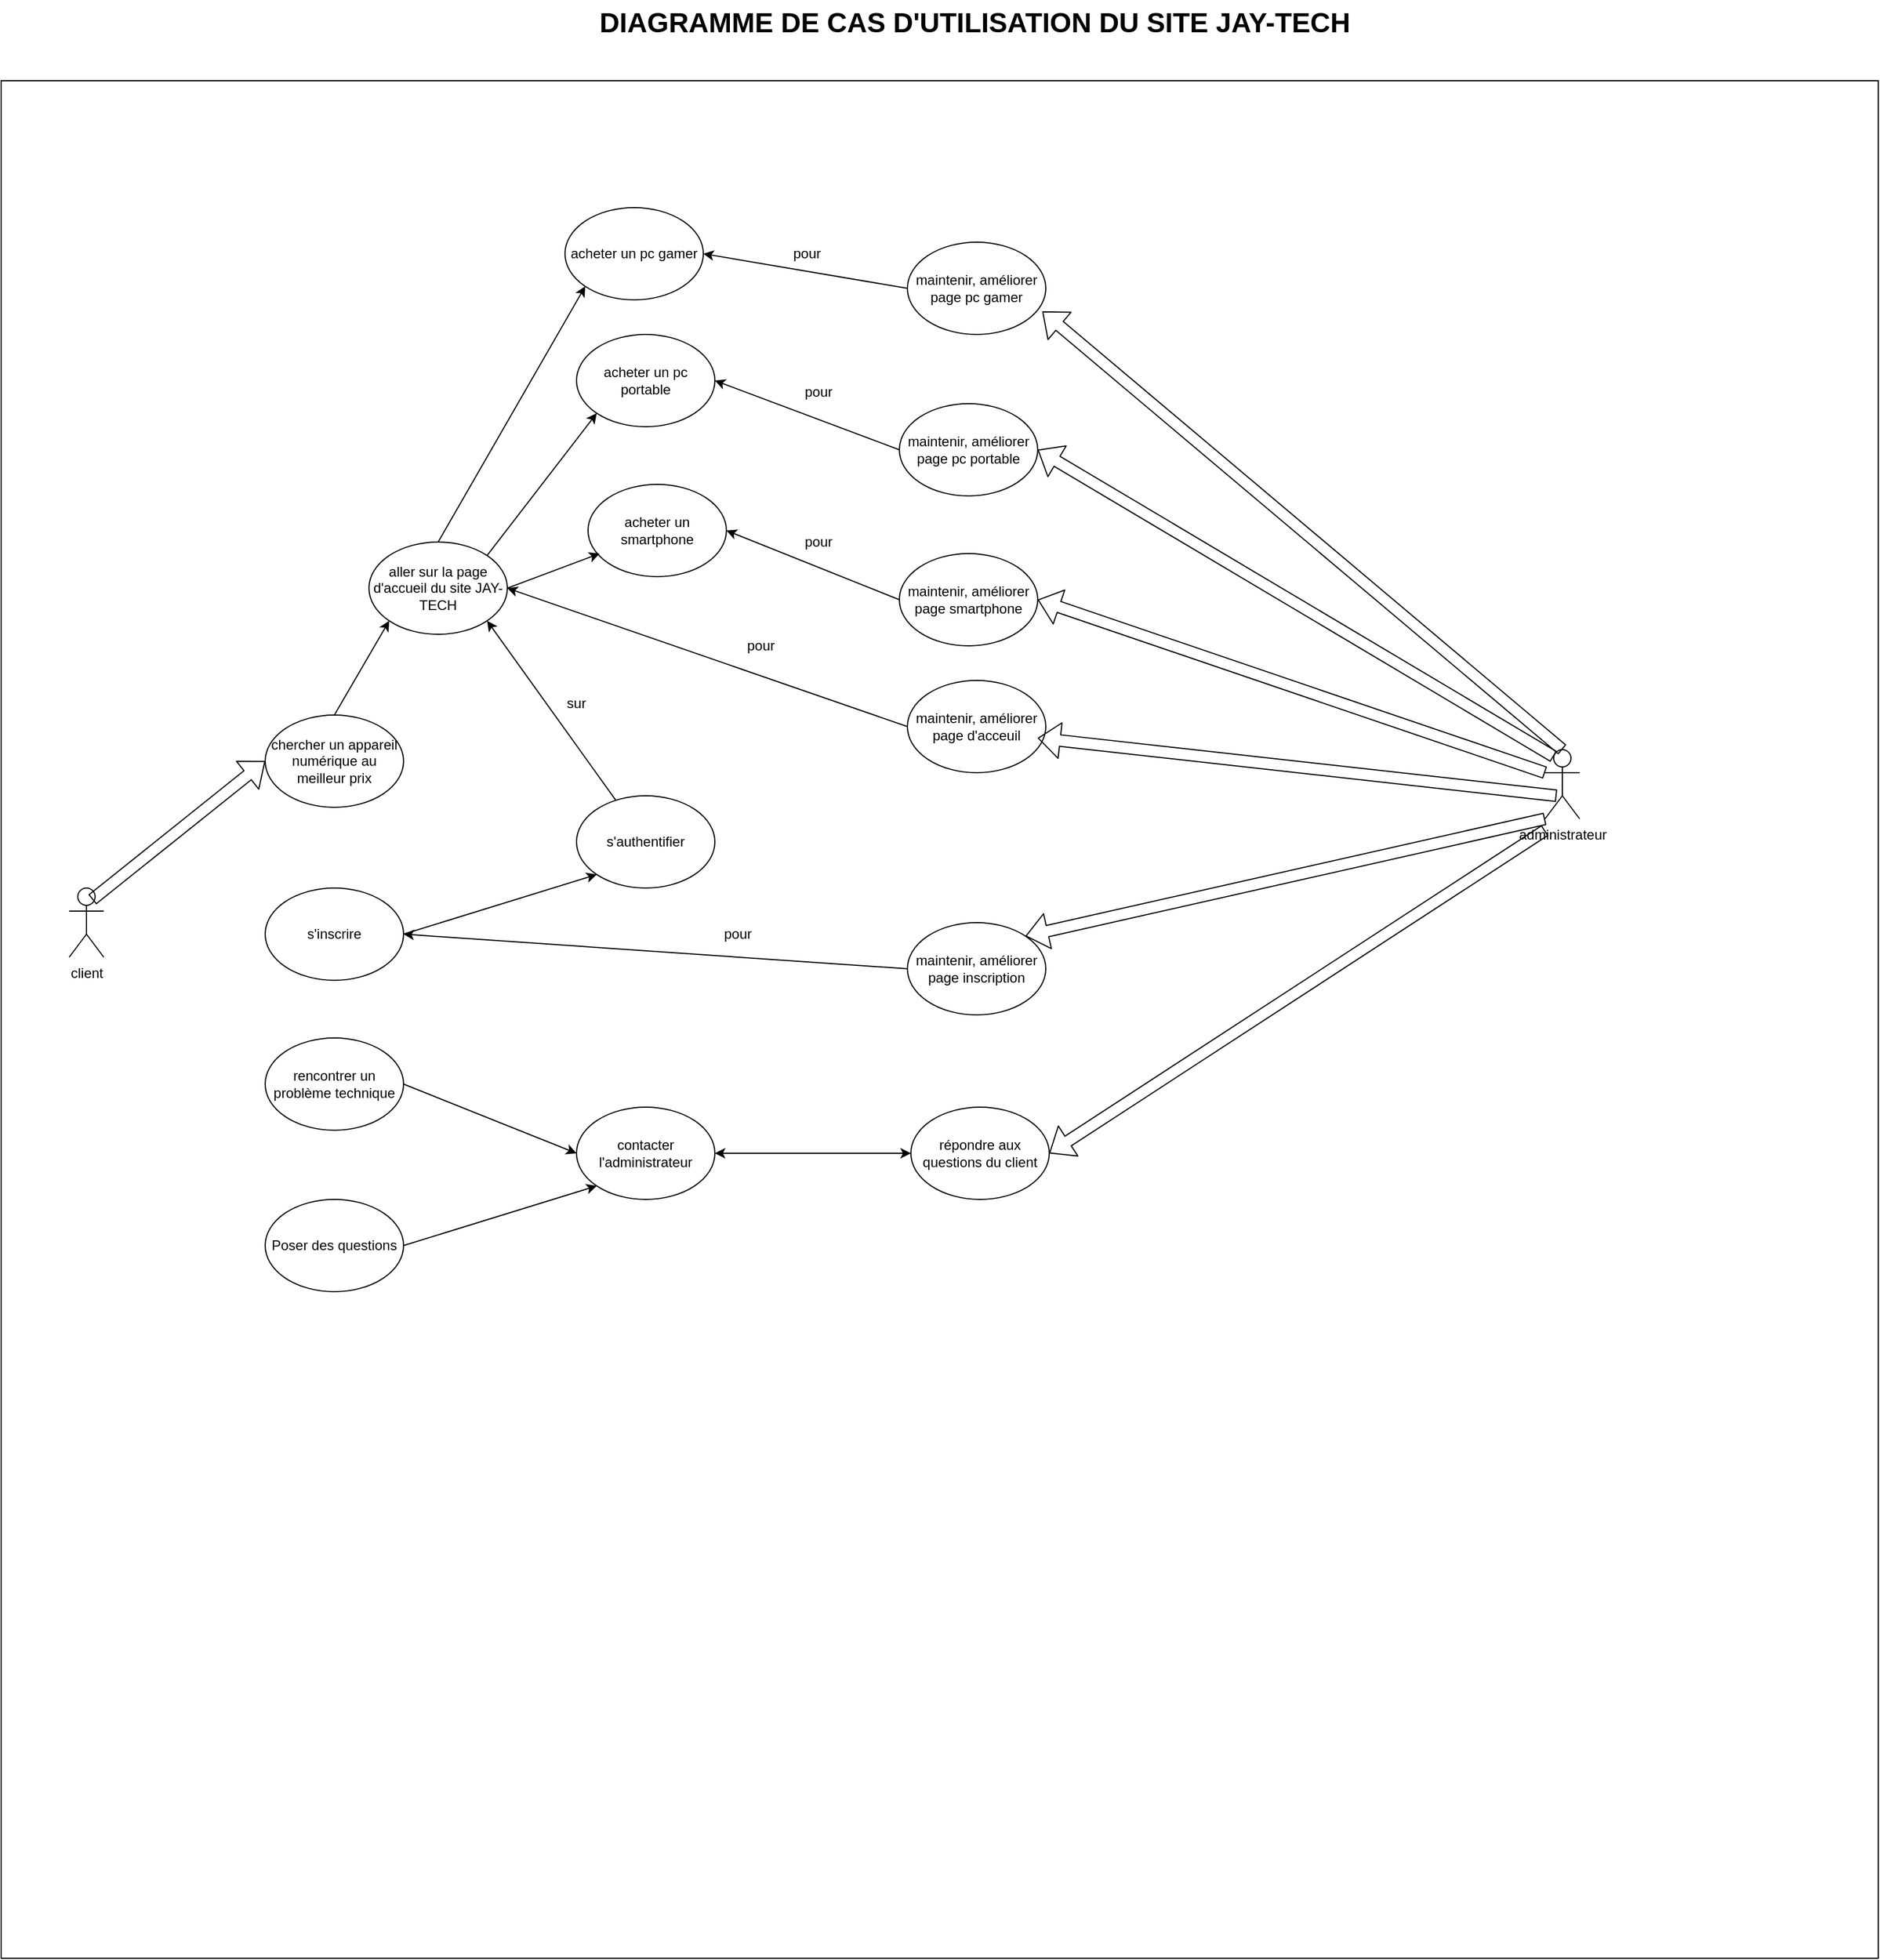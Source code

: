 <mxfile version="14.9.9" type="github">
  <diagram name="Page-1" id="929967ad-93f9-6ef4-fab6-5d389245f69c">
    <mxGraphModel dx="1592" dy="844" grid="1" gridSize="10" guides="1" tooltips="1" connect="1" arrows="1" fold="1" page="1" pageScale="1.5" pageWidth="1169" pageHeight="826" background="none" math="0" shadow="0">
      <root>
        <mxCell id="0" style=";html=1;" />
        <mxCell id="1" style=";html=1;" parent="0" />
        <mxCell id="1672d66443f91eb5-23" value="DIAGRAMME DE CAS D&#39;UTILISATION DU SITE JAY-TECH" style="text;strokeColor=none;fillColor=none;html=1;fontSize=24;fontStyle=1;verticalAlign=middle;align=center;" parent="1" vertex="1">
          <mxGeometry x="120" y="40" width="1510" height="40" as="geometry" />
        </mxCell>
        <mxCell id="gSugVb6bQrnSpipGz4Ar-1" value="" style="whiteSpace=wrap;html=1;aspect=fixed;" parent="1" vertex="1">
          <mxGeometry x="31" y="110" width="1628" height="1628" as="geometry" />
        </mxCell>
        <mxCell id="gSugVb6bQrnSpipGz4Ar-4" value="client" style="shape=umlActor;verticalLabelPosition=bottom;verticalAlign=top;html=1;outlineConnect=0;" parent="1" vertex="1">
          <mxGeometry x="90" y="810" width="30" height="60" as="geometry" />
        </mxCell>
        <mxCell id="gSugVb6bQrnSpipGz4Ar-5" value="aller sur la page d&#39;accueil du site JAY-TECH" style="ellipse;whiteSpace=wrap;html=1;" parent="1" vertex="1">
          <mxGeometry x="350" y="510" width="120" height="80" as="geometry" />
        </mxCell>
        <mxCell id="gSugVb6bQrnSpipGz4Ar-6" value="s&#39;inscrire" style="ellipse;whiteSpace=wrap;html=1;" parent="1" vertex="1">
          <mxGeometry x="260" y="810" width="120" height="80" as="geometry" />
        </mxCell>
        <mxCell id="gSugVb6bQrnSpipGz4Ar-7" value="rencontrer un problème technique" style="ellipse;whiteSpace=wrap;html=1;" parent="1" vertex="1">
          <mxGeometry x="260" y="940" width="120" height="80" as="geometry" />
        </mxCell>
        <mxCell id="gSugVb6bQrnSpipGz4Ar-8" value="Poser des questions" style="ellipse;whiteSpace=wrap;html=1;" parent="1" vertex="1">
          <mxGeometry x="260" y="1080" width="120" height="80" as="geometry" />
        </mxCell>
        <mxCell id="gSugVb6bQrnSpipGz4Ar-23" value="acheter un pc gamer" style="ellipse;whiteSpace=wrap;html=1;" parent="1" vertex="1">
          <mxGeometry x="520" y="220" width="120" height="80" as="geometry" />
        </mxCell>
        <mxCell id="gSugVb6bQrnSpipGz4Ar-24" value="acheter un pc portable" style="ellipse;whiteSpace=wrap;html=1;" parent="1" vertex="1">
          <mxGeometry x="530" y="330" width="120" height="80" as="geometry" />
        </mxCell>
        <mxCell id="gSugVb6bQrnSpipGz4Ar-25" value="acheter un smartphone" style="ellipse;whiteSpace=wrap;html=1;" parent="1" vertex="1">
          <mxGeometry x="540" y="460" width="120" height="80" as="geometry" />
        </mxCell>
        <mxCell id="gSugVb6bQrnSpipGz4Ar-26" value="s&#39;authentifier" style="ellipse;whiteSpace=wrap;html=1;" parent="1" vertex="1">
          <mxGeometry x="530" y="730" width="120" height="80" as="geometry" />
        </mxCell>
        <mxCell id="gSugVb6bQrnSpipGz4Ar-27" value="contacter l&#39;administrateur" style="ellipse;whiteSpace=wrap;html=1;" parent="1" vertex="1">
          <mxGeometry x="530" y="1000" width="120" height="80" as="geometry" />
        </mxCell>
        <mxCell id="gSugVb6bQrnSpipGz4Ar-29" value="" style="endArrow=classic;html=1;entryX=0;entryY=1;entryDx=0;entryDy=0;exitX=1;exitY=0;exitDx=0;exitDy=0;" parent="1" source="gSugVb6bQrnSpipGz4Ar-5" target="gSugVb6bQrnSpipGz4Ar-24" edge="1">
          <mxGeometry width="50" height="50" relative="1" as="geometry">
            <mxPoint x="390" y="610" as="sourcePoint" />
            <mxPoint x="440" y="560" as="targetPoint" />
          </mxGeometry>
        </mxCell>
        <mxCell id="gSugVb6bQrnSpipGz4Ar-30" value="" style="endArrow=classic;html=1;exitX=1;exitY=0.5;exitDx=0;exitDy=0;" parent="1" source="gSugVb6bQrnSpipGz4Ar-5" edge="1">
          <mxGeometry width="50" height="50" relative="1" as="geometry">
            <mxPoint x="1010" y="830" as="sourcePoint" />
            <mxPoint x="550" y="520" as="targetPoint" />
          </mxGeometry>
        </mxCell>
        <mxCell id="gSugVb6bQrnSpipGz4Ar-31" value="" style="endArrow=classic;html=1;entryX=0;entryY=1;entryDx=0;entryDy=0;exitX=1;exitY=0.5;exitDx=0;exitDy=0;" parent="1" source="gSugVb6bQrnSpipGz4Ar-6" target="gSugVb6bQrnSpipGz4Ar-26" edge="1">
          <mxGeometry width="50" height="50" relative="1" as="geometry">
            <mxPoint x="440" y="860" as="sourcePoint" />
            <mxPoint x="490" y="810" as="targetPoint" />
          </mxGeometry>
        </mxCell>
        <mxCell id="gSugVb6bQrnSpipGz4Ar-32" value="" style="endArrow=classic;html=1;entryX=0;entryY=1;entryDx=0;entryDy=0;exitX=0.5;exitY=0;exitDx=0;exitDy=0;" parent="1" source="gSugVb6bQrnSpipGz4Ar-5" target="gSugVb6bQrnSpipGz4Ar-23" edge="1">
          <mxGeometry width="50" height="50" relative="1" as="geometry">
            <mxPoint x="320" y="510" as="sourcePoint" />
            <mxPoint x="370" y="460" as="targetPoint" />
          </mxGeometry>
        </mxCell>
        <mxCell id="gSugVb6bQrnSpipGz4Ar-33" value="" style="endArrow=classic;html=1;exitX=1;exitY=0.5;exitDx=0;exitDy=0;entryX=0;entryY=0.5;entryDx=0;entryDy=0;" parent="1" source="gSugVb6bQrnSpipGz4Ar-7" target="gSugVb6bQrnSpipGz4Ar-27" edge="1">
          <mxGeometry width="50" height="50" relative="1" as="geometry">
            <mxPoint x="1010" y="950" as="sourcePoint" />
            <mxPoint x="1060" y="900" as="targetPoint" />
          </mxGeometry>
        </mxCell>
        <mxCell id="gSugVb6bQrnSpipGz4Ar-34" value="" style="endArrow=classic;html=1;exitX=1;exitY=0.5;exitDx=0;exitDy=0;entryX=0;entryY=1;entryDx=0;entryDy=0;" parent="1" source="gSugVb6bQrnSpipGz4Ar-8" target="gSugVb6bQrnSpipGz4Ar-27" edge="1">
          <mxGeometry width="50" height="50" relative="1" as="geometry">
            <mxPoint x="1010" y="950" as="sourcePoint" />
            <mxPoint x="1060" y="900" as="targetPoint" />
          </mxGeometry>
        </mxCell>
        <mxCell id="gSugVb6bQrnSpipGz4Ar-35" value="maintenir, améliorer page pc gamer" style="ellipse;whiteSpace=wrap;html=1;" parent="1" vertex="1">
          <mxGeometry x="817" y="250" width="120" height="80" as="geometry" />
        </mxCell>
        <mxCell id="gSugVb6bQrnSpipGz4Ar-36" value="maintenir, améliorer page pc portable" style="ellipse;whiteSpace=wrap;html=1;" parent="1" vertex="1">
          <mxGeometry x="810" y="390" width="120" height="80" as="geometry" />
        </mxCell>
        <mxCell id="gSugVb6bQrnSpipGz4Ar-37" value="maintenir, améliorer page smartphone" style="ellipse;whiteSpace=wrap;html=1;" parent="1" vertex="1">
          <mxGeometry x="810" y="520" width="120" height="80" as="geometry" />
        </mxCell>
        <mxCell id="gSugVb6bQrnSpipGz4Ar-38" value="maintenir, améliorer page d&#39;acceuil" style="ellipse;whiteSpace=wrap;html=1;" parent="1" vertex="1">
          <mxGeometry x="817" y="630" width="120" height="80" as="geometry" />
        </mxCell>
        <mxCell id="gSugVb6bQrnSpipGz4Ar-39" value="" style="endArrow=classic;html=1;entryX=1;entryY=1;entryDx=0;entryDy=0;" parent="1" source="gSugVb6bQrnSpipGz4Ar-26" target="gSugVb6bQrnSpipGz4Ar-5" edge="1">
          <mxGeometry width="50" height="50" relative="1" as="geometry">
            <mxPoint x="400" y="780" as="sourcePoint" />
            <mxPoint x="450" y="730" as="targetPoint" />
          </mxGeometry>
        </mxCell>
        <mxCell id="gSugVb6bQrnSpipGz4Ar-41" value="chercher un appareil numérique au meilleur prix" style="ellipse;whiteSpace=wrap;html=1;" parent="1" vertex="1">
          <mxGeometry x="260" y="660" width="120" height="80" as="geometry" />
        </mxCell>
        <mxCell id="gSugVb6bQrnSpipGz4Ar-42" value="" style="endArrow=classic;html=1;entryX=0;entryY=1;entryDx=0;entryDy=0;exitX=0.5;exitY=0;exitDx=0;exitDy=0;" parent="1" source="gSugVb6bQrnSpipGz4Ar-41" target="gSugVb6bQrnSpipGz4Ar-5" edge="1">
          <mxGeometry width="50" height="50" relative="1" as="geometry">
            <mxPoint x="290" y="640" as="sourcePoint" />
            <mxPoint x="340" y="590" as="targetPoint" />
          </mxGeometry>
        </mxCell>
        <mxCell id="gSugVb6bQrnSpipGz4Ar-43" value="maintenir, améliorer page inscription" style="ellipse;whiteSpace=wrap;html=1;" parent="1" vertex="1">
          <mxGeometry x="817" y="840" width="120" height="80" as="geometry" />
        </mxCell>
        <mxCell id="gSugVb6bQrnSpipGz4Ar-44" value="répondre aux questions du client" style="ellipse;whiteSpace=wrap;html=1;" parent="1" vertex="1">
          <mxGeometry x="820" y="1000" width="120" height="80" as="geometry" />
        </mxCell>
        <mxCell id="gSugVb6bQrnSpipGz4Ar-46" value="" style="endArrow=classic;html=1;exitX=0;exitY=0.5;exitDx=0;exitDy=0;entryX=1;entryY=0.5;entryDx=0;entryDy=0;" parent="1" source="gSugVb6bQrnSpipGz4Ar-43" target="gSugVb6bQrnSpipGz4Ar-6" edge="1">
          <mxGeometry width="50" height="50" relative="1" as="geometry">
            <mxPoint x="570" y="880" as="sourcePoint" />
            <mxPoint x="620" y="830" as="targetPoint" />
          </mxGeometry>
        </mxCell>
        <mxCell id="gSugVb6bQrnSpipGz4Ar-47" value="" style="endArrow=classic;html=1;exitX=0;exitY=0.5;exitDx=0;exitDy=0;entryX=1;entryY=0.5;entryDx=0;entryDy=0;" parent="1" source="gSugVb6bQrnSpipGz4Ar-38" target="gSugVb6bQrnSpipGz4Ar-5" edge="1">
          <mxGeometry width="50" height="50" relative="1" as="geometry">
            <mxPoint x="640" y="660" as="sourcePoint" />
            <mxPoint x="690" y="610" as="targetPoint" />
          </mxGeometry>
        </mxCell>
        <mxCell id="gSugVb6bQrnSpipGz4Ar-48" value="" style="endArrow=classic;html=1;exitX=0;exitY=0.5;exitDx=0;exitDy=0;entryX=1;entryY=0.5;entryDx=0;entryDy=0;" parent="1" source="gSugVb6bQrnSpipGz4Ar-37" target="gSugVb6bQrnSpipGz4Ar-25" edge="1">
          <mxGeometry width="50" height="50" relative="1" as="geometry">
            <mxPoint x="700" y="550" as="sourcePoint" />
            <mxPoint x="750" y="500" as="targetPoint" />
          </mxGeometry>
        </mxCell>
        <mxCell id="gSugVb6bQrnSpipGz4Ar-49" value="" style="endArrow=classic;html=1;exitX=0;exitY=0.5;exitDx=0;exitDy=0;entryX=1;entryY=0.5;entryDx=0;entryDy=0;" parent="1" source="gSugVb6bQrnSpipGz4Ar-36" target="gSugVb6bQrnSpipGz4Ar-24" edge="1">
          <mxGeometry width="50" height="50" relative="1" as="geometry">
            <mxPoint x="700" y="430" as="sourcePoint" />
            <mxPoint x="750" y="380" as="targetPoint" />
          </mxGeometry>
        </mxCell>
        <mxCell id="gSugVb6bQrnSpipGz4Ar-50" value="" style="endArrow=classic;html=1;entryX=1;entryY=0.5;entryDx=0;entryDy=0;exitX=0;exitY=0.5;exitDx=0;exitDy=0;" parent="1" source="gSugVb6bQrnSpipGz4Ar-35" target="gSugVb6bQrnSpipGz4Ar-23" edge="1">
          <mxGeometry width="50" height="50" relative="1" as="geometry">
            <mxPoint x="710" y="510" as="sourcePoint" />
            <mxPoint x="760" y="460" as="targetPoint" />
          </mxGeometry>
        </mxCell>
        <mxCell id="gSugVb6bQrnSpipGz4Ar-51" value="pour" style="text;html=1;strokeColor=none;fillColor=none;align=center;verticalAlign=middle;whiteSpace=wrap;rounded=0;" parent="1" vertex="1">
          <mxGeometry x="710" y="250" width="40" height="20" as="geometry" />
        </mxCell>
        <mxCell id="gSugVb6bQrnSpipGz4Ar-54" value="pour" style="text;html=1;strokeColor=none;fillColor=none;align=center;verticalAlign=middle;whiteSpace=wrap;rounded=0;" parent="1" vertex="1">
          <mxGeometry x="720" y="370" width="40" height="20" as="geometry" />
        </mxCell>
        <mxCell id="gSugVb6bQrnSpipGz4Ar-55" value="pour" style="text;html=1;strokeColor=none;fillColor=none;align=center;verticalAlign=middle;whiteSpace=wrap;rounded=0;" parent="1" vertex="1">
          <mxGeometry x="670" y="590" width="40" height="20" as="geometry" />
        </mxCell>
        <mxCell id="gSugVb6bQrnSpipGz4Ar-57" value="pour" style="text;html=1;strokeColor=none;fillColor=none;align=center;verticalAlign=middle;whiteSpace=wrap;rounded=0;" parent="1" vertex="1">
          <mxGeometry x="720" y="500" width="40" height="20" as="geometry" />
        </mxCell>
        <mxCell id="gSugVb6bQrnSpipGz4Ar-58" value="pour" style="text;html=1;strokeColor=none;fillColor=none;align=center;verticalAlign=middle;whiteSpace=wrap;rounded=0;" parent="1" vertex="1">
          <mxGeometry x="650" y="840" width="40" height="20" as="geometry" />
        </mxCell>
        <mxCell id="gSugVb6bQrnSpipGz4Ar-59" value="sur" style="text;html=1;strokeColor=none;fillColor=none;align=center;verticalAlign=middle;whiteSpace=wrap;rounded=0;" parent="1" vertex="1">
          <mxGeometry x="510" y="640" width="40" height="20" as="geometry" />
        </mxCell>
        <mxCell id="gSugVb6bQrnSpipGz4Ar-60" value="administrateur" style="shape=umlActor;verticalLabelPosition=bottom;verticalAlign=top;html=1;outlineConnect=0;" parent="1" vertex="1">
          <mxGeometry x="1370" y="690" width="30" height="60" as="geometry" />
        </mxCell>
        <mxCell id="gSugVb6bQrnSpipGz4Ar-67" value="" style="endArrow=classic;startArrow=classic;html=1;entryX=0;entryY=0.5;entryDx=0;entryDy=0;exitX=1;exitY=0.5;exitDx=0;exitDy=0;" parent="1" source="gSugVb6bQrnSpipGz4Ar-27" target="gSugVb6bQrnSpipGz4Ar-44" edge="1">
          <mxGeometry width="50" height="50" relative="1" as="geometry">
            <mxPoint x="710" y="1080" as="sourcePoint" />
            <mxPoint x="760" y="1030" as="targetPoint" />
          </mxGeometry>
        </mxCell>
        <mxCell id="xs5q5Ge5YjY0k9qzKYR2-3" value="" style="shape=flexArrow;endArrow=classic;html=1;exitX=0.5;exitY=0;exitDx=0;exitDy=0;exitPerimeter=0;" edge="1" parent="1" source="gSugVb6bQrnSpipGz4Ar-60">
          <mxGeometry width="50" height="50" relative="1" as="geometry">
            <mxPoint x="1160" y="720" as="sourcePoint" />
            <mxPoint x="934" y="310" as="targetPoint" />
          </mxGeometry>
        </mxCell>
        <mxCell id="xs5q5Ge5YjY0k9qzKYR2-5" value="" style="shape=flexArrow;endArrow=classic;html=1;exitX=0.25;exitY=0.1;exitDx=0;exitDy=0;exitPerimeter=0;entryX=1;entryY=0.5;entryDx=0;entryDy=0;" edge="1" parent="1" source="gSugVb6bQrnSpipGz4Ar-60" target="gSugVb6bQrnSpipGz4Ar-36">
          <mxGeometry width="50" height="50" relative="1" as="geometry">
            <mxPoint x="1110" y="660" as="sourcePoint" />
            <mxPoint x="1160" y="610" as="targetPoint" />
          </mxGeometry>
        </mxCell>
        <mxCell id="xs5q5Ge5YjY0k9qzKYR2-6" value="" style="shape=flexArrow;endArrow=classic;html=1;exitX=0;exitY=0.333;exitDx=0;exitDy=0;exitPerimeter=0;entryX=1;entryY=0.5;entryDx=0;entryDy=0;" edge="1" parent="1" source="gSugVb6bQrnSpipGz4Ar-60" target="gSugVb6bQrnSpipGz4Ar-37">
          <mxGeometry width="50" height="50" relative="1" as="geometry">
            <mxPoint x="1090" y="760" as="sourcePoint" />
            <mxPoint x="1140" y="710" as="targetPoint" />
          </mxGeometry>
        </mxCell>
        <mxCell id="xs5q5Ge5YjY0k9qzKYR2-7" value="" style="shape=flexArrow;endArrow=classic;html=1;" edge="1" parent="1">
          <mxGeometry width="50" height="50" relative="1" as="geometry">
            <mxPoint x="1380" y="730" as="sourcePoint" />
            <mxPoint x="930" y="680" as="targetPoint" />
          </mxGeometry>
        </mxCell>
        <mxCell id="xs5q5Ge5YjY0k9qzKYR2-8" value="" style="shape=flexArrow;endArrow=classic;html=1;entryX=1;entryY=0;entryDx=0;entryDy=0;exitX=0;exitY=1;exitDx=0;exitDy=0;exitPerimeter=0;" edge="1" parent="1" source="gSugVb6bQrnSpipGz4Ar-60" target="gSugVb6bQrnSpipGz4Ar-43">
          <mxGeometry width="50" height="50" relative="1" as="geometry">
            <mxPoint x="1380" y="760" as="sourcePoint" />
            <mxPoint x="1090" y="810" as="targetPoint" />
          </mxGeometry>
        </mxCell>
        <mxCell id="xs5q5Ge5YjY0k9qzKYR2-9" value="" style="shape=flexArrow;endArrow=classic;html=1;entryX=1;entryY=0.5;entryDx=0;entryDy=0;" edge="1" parent="1" target="gSugVb6bQrnSpipGz4Ar-44">
          <mxGeometry width="50" height="50" relative="1" as="geometry">
            <mxPoint x="1370" y="760" as="sourcePoint" />
            <mxPoint x="1280" y="930" as="targetPoint" />
          </mxGeometry>
        </mxCell>
        <mxCell id="xs5q5Ge5YjY0k9qzKYR2-10" value="" style="shape=flexArrow;endArrow=classic;html=1;entryX=0;entryY=0.5;entryDx=0;entryDy=0;" edge="1" parent="1" target="gSugVb6bQrnSpipGz4Ar-41">
          <mxGeometry width="50" height="50" relative="1" as="geometry">
            <mxPoint x="110" y="820" as="sourcePoint" />
            <mxPoint x="170" y="660" as="targetPoint" />
          </mxGeometry>
        </mxCell>
      </root>
    </mxGraphModel>
  </diagram>
</mxfile>
